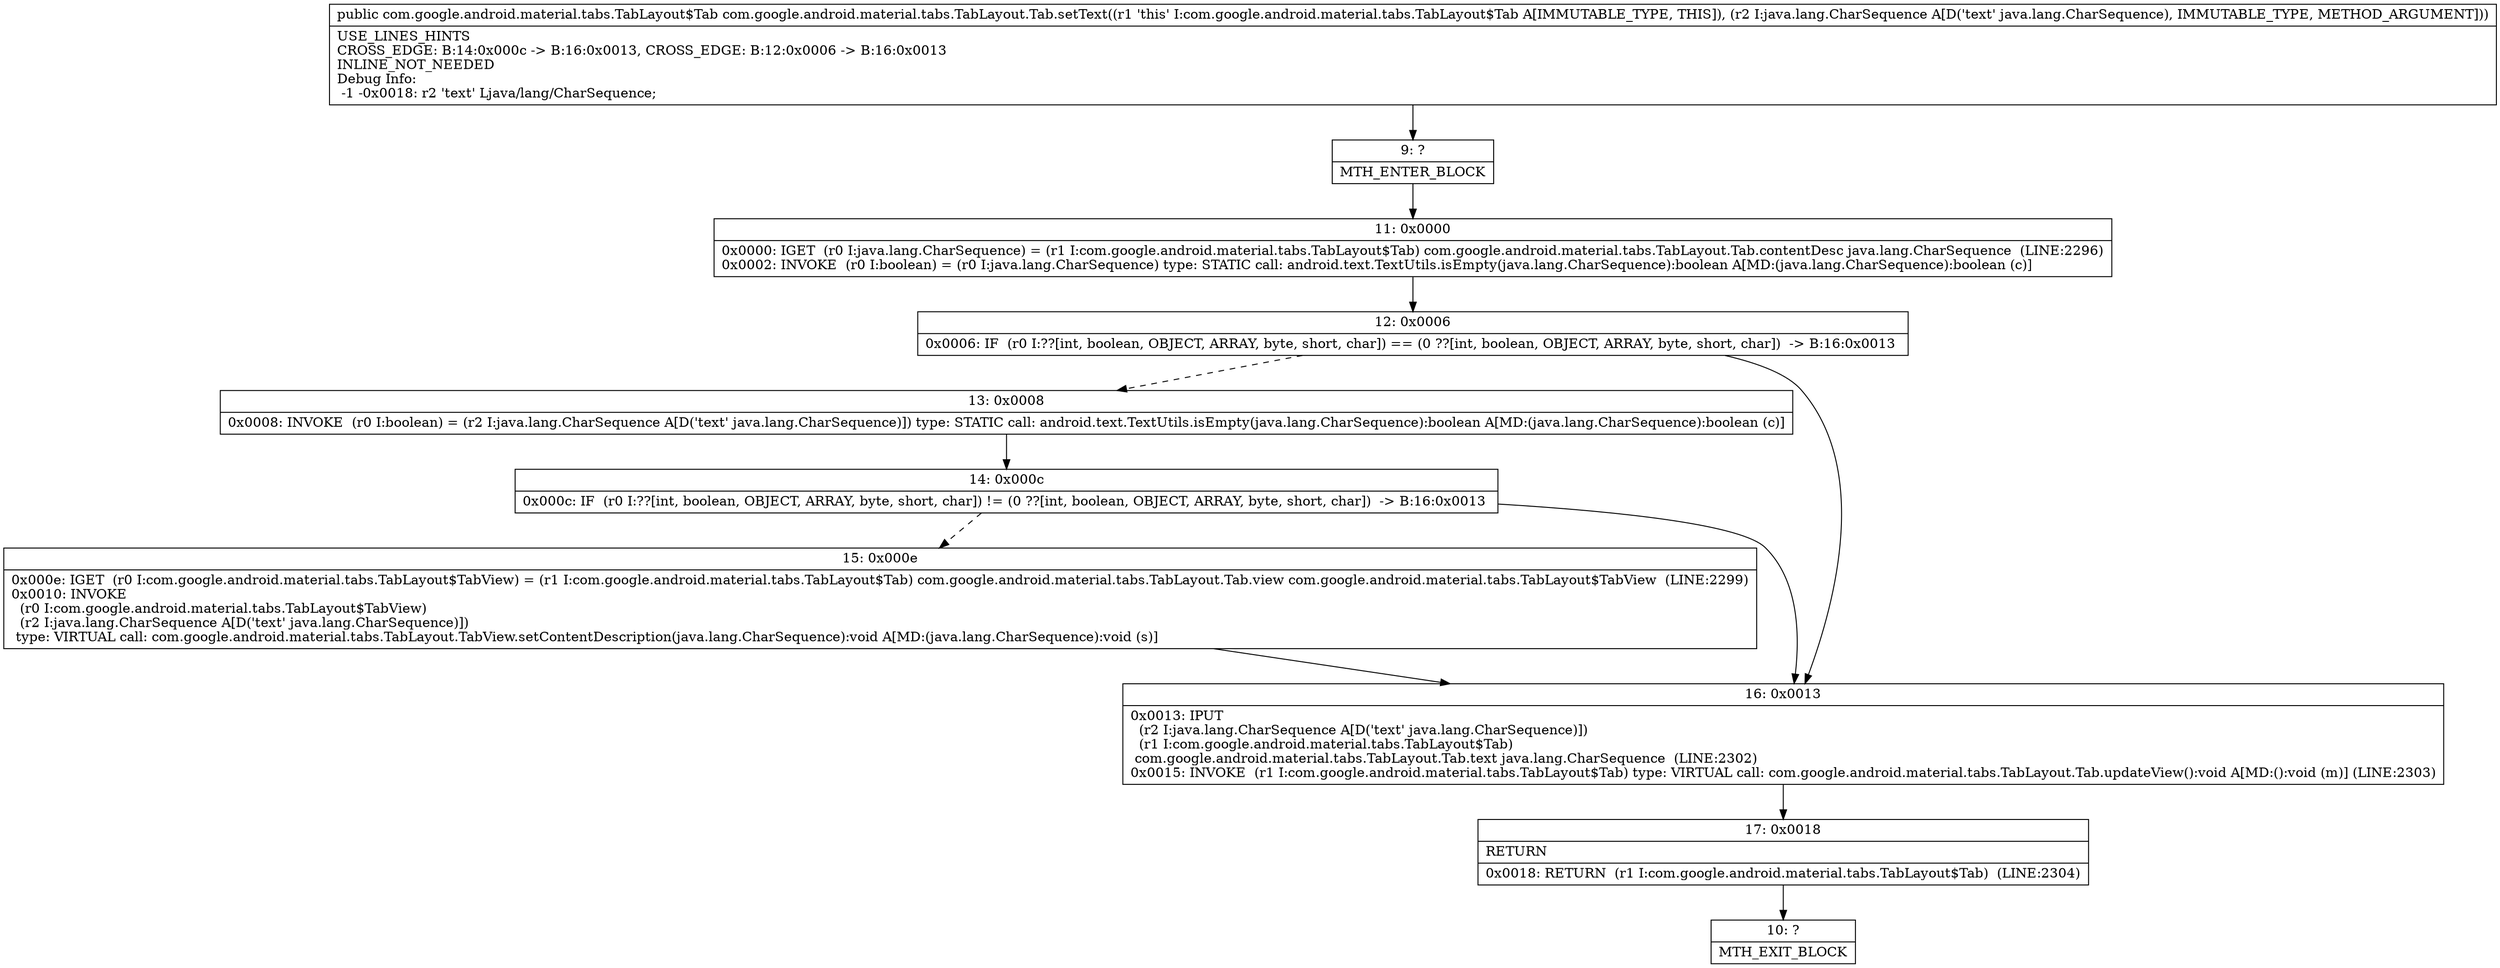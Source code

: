 digraph "CFG forcom.google.android.material.tabs.TabLayout.Tab.setText(Ljava\/lang\/CharSequence;)Lcom\/google\/android\/material\/tabs\/TabLayout$Tab;" {
Node_9 [shape=record,label="{9\:\ ?|MTH_ENTER_BLOCK\l}"];
Node_11 [shape=record,label="{11\:\ 0x0000|0x0000: IGET  (r0 I:java.lang.CharSequence) = (r1 I:com.google.android.material.tabs.TabLayout$Tab) com.google.android.material.tabs.TabLayout.Tab.contentDesc java.lang.CharSequence  (LINE:2296)\l0x0002: INVOKE  (r0 I:boolean) = (r0 I:java.lang.CharSequence) type: STATIC call: android.text.TextUtils.isEmpty(java.lang.CharSequence):boolean A[MD:(java.lang.CharSequence):boolean (c)]\l}"];
Node_12 [shape=record,label="{12\:\ 0x0006|0x0006: IF  (r0 I:??[int, boolean, OBJECT, ARRAY, byte, short, char]) == (0 ??[int, boolean, OBJECT, ARRAY, byte, short, char])  \-\> B:16:0x0013 \l}"];
Node_13 [shape=record,label="{13\:\ 0x0008|0x0008: INVOKE  (r0 I:boolean) = (r2 I:java.lang.CharSequence A[D('text' java.lang.CharSequence)]) type: STATIC call: android.text.TextUtils.isEmpty(java.lang.CharSequence):boolean A[MD:(java.lang.CharSequence):boolean (c)]\l}"];
Node_14 [shape=record,label="{14\:\ 0x000c|0x000c: IF  (r0 I:??[int, boolean, OBJECT, ARRAY, byte, short, char]) != (0 ??[int, boolean, OBJECT, ARRAY, byte, short, char])  \-\> B:16:0x0013 \l}"];
Node_15 [shape=record,label="{15\:\ 0x000e|0x000e: IGET  (r0 I:com.google.android.material.tabs.TabLayout$TabView) = (r1 I:com.google.android.material.tabs.TabLayout$Tab) com.google.android.material.tabs.TabLayout.Tab.view com.google.android.material.tabs.TabLayout$TabView  (LINE:2299)\l0x0010: INVOKE  \l  (r0 I:com.google.android.material.tabs.TabLayout$TabView)\l  (r2 I:java.lang.CharSequence A[D('text' java.lang.CharSequence)])\l type: VIRTUAL call: com.google.android.material.tabs.TabLayout.TabView.setContentDescription(java.lang.CharSequence):void A[MD:(java.lang.CharSequence):void (s)]\l}"];
Node_16 [shape=record,label="{16\:\ 0x0013|0x0013: IPUT  \l  (r2 I:java.lang.CharSequence A[D('text' java.lang.CharSequence)])\l  (r1 I:com.google.android.material.tabs.TabLayout$Tab)\l com.google.android.material.tabs.TabLayout.Tab.text java.lang.CharSequence  (LINE:2302)\l0x0015: INVOKE  (r1 I:com.google.android.material.tabs.TabLayout$Tab) type: VIRTUAL call: com.google.android.material.tabs.TabLayout.Tab.updateView():void A[MD:():void (m)] (LINE:2303)\l}"];
Node_17 [shape=record,label="{17\:\ 0x0018|RETURN\l|0x0018: RETURN  (r1 I:com.google.android.material.tabs.TabLayout$Tab)  (LINE:2304)\l}"];
Node_10 [shape=record,label="{10\:\ ?|MTH_EXIT_BLOCK\l}"];
MethodNode[shape=record,label="{public com.google.android.material.tabs.TabLayout$Tab com.google.android.material.tabs.TabLayout.Tab.setText((r1 'this' I:com.google.android.material.tabs.TabLayout$Tab A[IMMUTABLE_TYPE, THIS]), (r2 I:java.lang.CharSequence A[D('text' java.lang.CharSequence), IMMUTABLE_TYPE, METHOD_ARGUMENT]))  | USE_LINES_HINTS\lCROSS_EDGE: B:14:0x000c \-\> B:16:0x0013, CROSS_EDGE: B:12:0x0006 \-\> B:16:0x0013\lINLINE_NOT_NEEDED\lDebug Info:\l  \-1 \-0x0018: r2 'text' Ljava\/lang\/CharSequence;\l}"];
MethodNode -> Node_9;Node_9 -> Node_11;
Node_11 -> Node_12;
Node_12 -> Node_13[style=dashed];
Node_12 -> Node_16;
Node_13 -> Node_14;
Node_14 -> Node_15[style=dashed];
Node_14 -> Node_16;
Node_15 -> Node_16;
Node_16 -> Node_17;
Node_17 -> Node_10;
}

